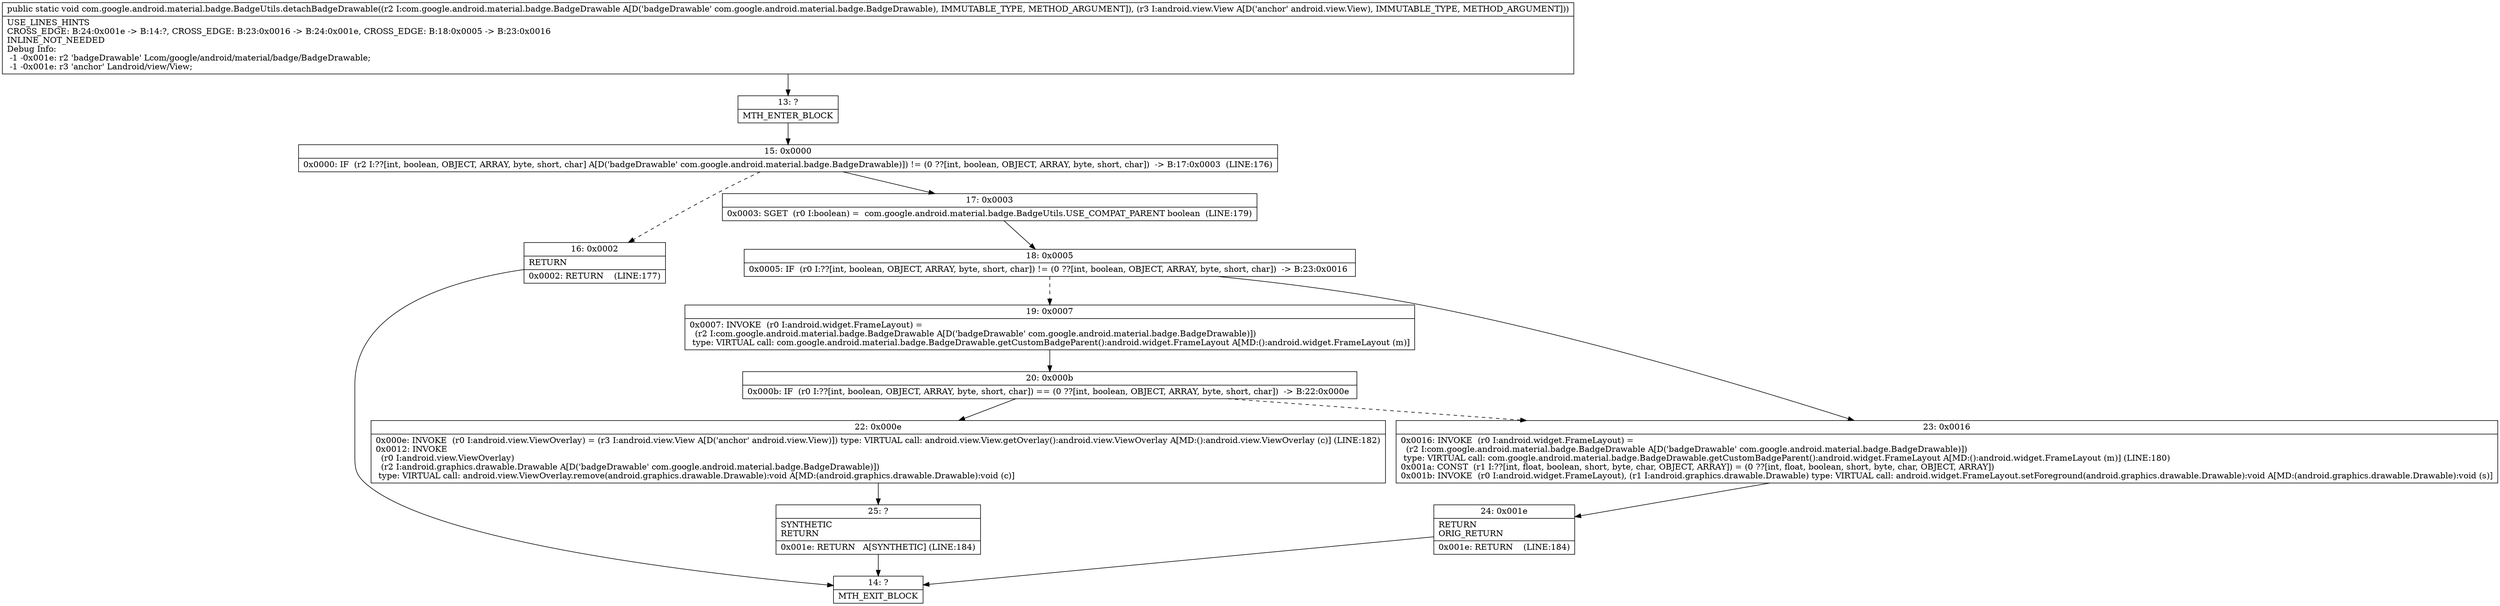 digraph "CFG forcom.google.android.material.badge.BadgeUtils.detachBadgeDrawable(Lcom\/google\/android\/material\/badge\/BadgeDrawable;Landroid\/view\/View;)V" {
Node_13 [shape=record,label="{13\:\ ?|MTH_ENTER_BLOCK\l}"];
Node_15 [shape=record,label="{15\:\ 0x0000|0x0000: IF  (r2 I:??[int, boolean, OBJECT, ARRAY, byte, short, char] A[D('badgeDrawable' com.google.android.material.badge.BadgeDrawable)]) != (0 ??[int, boolean, OBJECT, ARRAY, byte, short, char])  \-\> B:17:0x0003  (LINE:176)\l}"];
Node_16 [shape=record,label="{16\:\ 0x0002|RETURN\l|0x0002: RETURN    (LINE:177)\l}"];
Node_14 [shape=record,label="{14\:\ ?|MTH_EXIT_BLOCK\l}"];
Node_17 [shape=record,label="{17\:\ 0x0003|0x0003: SGET  (r0 I:boolean) =  com.google.android.material.badge.BadgeUtils.USE_COMPAT_PARENT boolean  (LINE:179)\l}"];
Node_18 [shape=record,label="{18\:\ 0x0005|0x0005: IF  (r0 I:??[int, boolean, OBJECT, ARRAY, byte, short, char]) != (0 ??[int, boolean, OBJECT, ARRAY, byte, short, char])  \-\> B:23:0x0016 \l}"];
Node_19 [shape=record,label="{19\:\ 0x0007|0x0007: INVOKE  (r0 I:android.widget.FrameLayout) = \l  (r2 I:com.google.android.material.badge.BadgeDrawable A[D('badgeDrawable' com.google.android.material.badge.BadgeDrawable)])\l type: VIRTUAL call: com.google.android.material.badge.BadgeDrawable.getCustomBadgeParent():android.widget.FrameLayout A[MD:():android.widget.FrameLayout (m)]\l}"];
Node_20 [shape=record,label="{20\:\ 0x000b|0x000b: IF  (r0 I:??[int, boolean, OBJECT, ARRAY, byte, short, char]) == (0 ??[int, boolean, OBJECT, ARRAY, byte, short, char])  \-\> B:22:0x000e \l}"];
Node_22 [shape=record,label="{22\:\ 0x000e|0x000e: INVOKE  (r0 I:android.view.ViewOverlay) = (r3 I:android.view.View A[D('anchor' android.view.View)]) type: VIRTUAL call: android.view.View.getOverlay():android.view.ViewOverlay A[MD:():android.view.ViewOverlay (c)] (LINE:182)\l0x0012: INVOKE  \l  (r0 I:android.view.ViewOverlay)\l  (r2 I:android.graphics.drawable.Drawable A[D('badgeDrawable' com.google.android.material.badge.BadgeDrawable)])\l type: VIRTUAL call: android.view.ViewOverlay.remove(android.graphics.drawable.Drawable):void A[MD:(android.graphics.drawable.Drawable):void (c)]\l}"];
Node_25 [shape=record,label="{25\:\ ?|SYNTHETIC\lRETURN\l|0x001e: RETURN   A[SYNTHETIC] (LINE:184)\l}"];
Node_23 [shape=record,label="{23\:\ 0x0016|0x0016: INVOKE  (r0 I:android.widget.FrameLayout) = \l  (r2 I:com.google.android.material.badge.BadgeDrawable A[D('badgeDrawable' com.google.android.material.badge.BadgeDrawable)])\l type: VIRTUAL call: com.google.android.material.badge.BadgeDrawable.getCustomBadgeParent():android.widget.FrameLayout A[MD:():android.widget.FrameLayout (m)] (LINE:180)\l0x001a: CONST  (r1 I:??[int, float, boolean, short, byte, char, OBJECT, ARRAY]) = (0 ??[int, float, boolean, short, byte, char, OBJECT, ARRAY]) \l0x001b: INVOKE  (r0 I:android.widget.FrameLayout), (r1 I:android.graphics.drawable.Drawable) type: VIRTUAL call: android.widget.FrameLayout.setForeground(android.graphics.drawable.Drawable):void A[MD:(android.graphics.drawable.Drawable):void (s)]\l}"];
Node_24 [shape=record,label="{24\:\ 0x001e|RETURN\lORIG_RETURN\l|0x001e: RETURN    (LINE:184)\l}"];
MethodNode[shape=record,label="{public static void com.google.android.material.badge.BadgeUtils.detachBadgeDrawable((r2 I:com.google.android.material.badge.BadgeDrawable A[D('badgeDrawable' com.google.android.material.badge.BadgeDrawable), IMMUTABLE_TYPE, METHOD_ARGUMENT]), (r3 I:android.view.View A[D('anchor' android.view.View), IMMUTABLE_TYPE, METHOD_ARGUMENT]))  | USE_LINES_HINTS\lCROSS_EDGE: B:24:0x001e \-\> B:14:?, CROSS_EDGE: B:23:0x0016 \-\> B:24:0x001e, CROSS_EDGE: B:18:0x0005 \-\> B:23:0x0016\lINLINE_NOT_NEEDED\lDebug Info:\l  \-1 \-0x001e: r2 'badgeDrawable' Lcom\/google\/android\/material\/badge\/BadgeDrawable;\l  \-1 \-0x001e: r3 'anchor' Landroid\/view\/View;\l}"];
MethodNode -> Node_13;Node_13 -> Node_15;
Node_15 -> Node_16[style=dashed];
Node_15 -> Node_17;
Node_16 -> Node_14;
Node_17 -> Node_18;
Node_18 -> Node_19[style=dashed];
Node_18 -> Node_23;
Node_19 -> Node_20;
Node_20 -> Node_22;
Node_20 -> Node_23[style=dashed];
Node_22 -> Node_25;
Node_25 -> Node_14;
Node_23 -> Node_24;
Node_24 -> Node_14;
}

